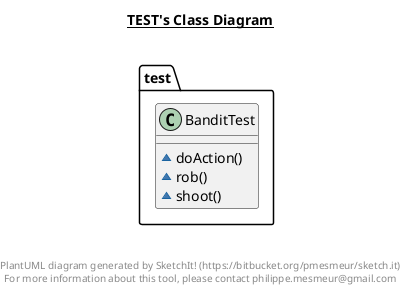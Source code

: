 @startuml

title __TEST's Class Diagram__\n

  namespace test {
    class test.BanditTest {
        ~ doAction()
        ~ rob()
        ~ shoot()
    }
  }
  



right footer


PlantUML diagram generated by SketchIt! (https://bitbucket.org/pmesmeur/sketch.it)
For more information about this tool, please contact philippe.mesmeur@gmail.com
endfooter

@enduml
